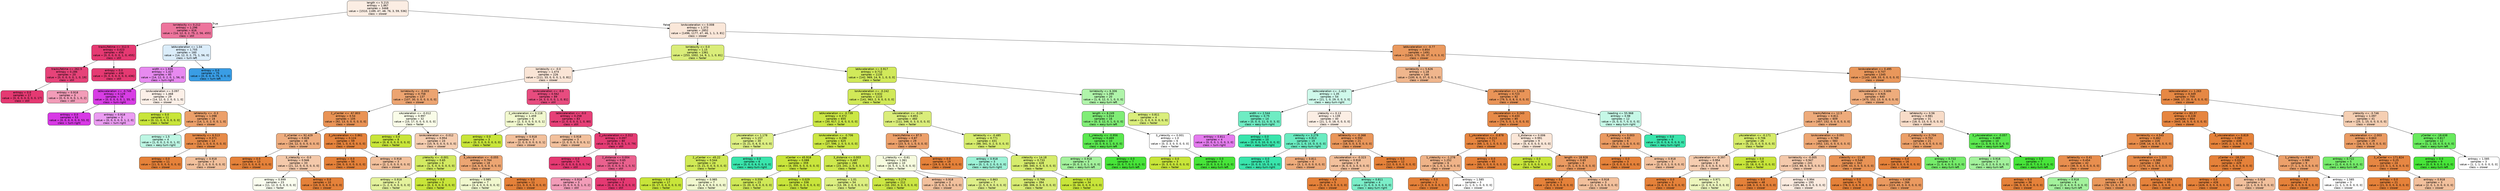 digraph Tree {
node [shape=box, style="filled, rounded", color="black", fontname=helvetica] ;
edge [fontname=helvetica] ;
0 [label="length <= 5.215\nentropy = 1.867\nsamples = 3468\nvalue = [1510, 1189, 47, 48, 76, 3, 59, 536]\nclass = slower", fillcolor="#fbede3"] ;
1 [label="lonVelocity <= 0.212\nentropy = 1.296\nsamples = 616\nvalue = [14, 12, 0, 2, 75, 2, 56, 455]\nclass = still", fillcolor="#ed749c"] ;
0 -> 1 [labeldistance=2.5, labelangle=45, headlabel="True"] ;
2 [label="trackLifetime <= 312.5\nentropy = 0.023\nsamples = 456\nvalue = [0, 0, 0, 0, 0, 1, 0, 455]\nclass = still", fillcolor="#e53972"] ;
1 -> 2 ;
3 [label="trackLifetime <= 262.5\nentropy = 0.286\nsamples = 20\nvalue = [0, 0, 0, 0, 0, 1, 0, 19]\nclass = still", fillcolor="#e64379"] ;
2 -> 3 ;
4 [label="entropy = 0.0\nsamples = 17\nvalue = [0, 0, 0, 0, 0, 0, 0, 17]\nclass = still", fillcolor="#e53972"] ;
3 -> 4 ;
5 [label="entropy = 0.918\nsamples = 3\nvalue = [0, 0, 0, 0, 0, 1, 0, 2]\nclass = still", fillcolor="#f29cb8"] ;
3 -> 5 ;
6 [label="entropy = 0.0\nsamples = 436\nvalue = [0, 0, 0, 0, 0, 0, 0, 436]\nclass = still", fillcolor="#e53972"] ;
2 -> 6 ;
7 [label="latAcceleration <= 1.04\nentropy = 1.755\nsamples = 160\nvalue = [14, 12, 0, 2, 75, 1, 56, 0]\nclass = turn-left", fillcolor="#dbedfa"] ;
1 -> 7 ;
8 [label="width <= 1.936\nentropy = 1.427\nsamples = 85\nvalue = [14, 12, 0, 2, 0, 1, 56, 0]\nclass = turn-right", fillcolor="#e78af0"] ;
7 -> 8 ;
9 [label="latAcceleration <= -0.749\nentropy = 0.129\nsamples = 56\nvalue = [0, 0, 0, 0, 0, 1, 55, 0]\nclass = turn-right", fillcolor="#d83de5"] ;
8 -> 9 ;
10 [label="entropy = 0.0\nsamples = 53\nvalue = [0, 0, 0, 0, 0, 0, 53, 0]\nclass = turn-right", fillcolor="#d739e5"] ;
9 -> 10 ;
11 [label="entropy = 0.918\nsamples = 3\nvalue = [0, 0, 0, 0, 0, 1, 2, 0]\nclass = turn-right", fillcolor="#eb9cf2"] ;
9 -> 11 ;
12 [label="lonAcceleration <= 0.097\nentropy = 1.468\nsamples = 29\nvalue = [14, 12, 0, 2, 0, 0, 1, 0]\nclass = slower", fillcolor="#fcf0e8"] ;
8 -> 12 ;
13 [label="entropy = 0.0\nsamples = 11\nvalue = [0, 11, 0, 0, 0, 0, 0, 0]\nclass = faster", fillcolor="#c8e539"] ;
12 -> 13 ;
14 [label="latVelocity <= -0.3\nentropy = 1.098\nsamples = 18\nvalue = [14, 1, 0, 2, 0, 0, 1, 0]\nclass = slower", fillcolor="#eca06a"] ;
12 -> 14 ;
15 [label="entropy = 1.5\nsamples = 4\nvalue = [1, 0, 0, 2, 0, 0, 1, 0]\nclass = easy-turn-right", fillcolor="#bdf6e3"] ;
14 -> 15 ;
16 [label="lonVelocity <= 6.513\nentropy = 0.371\nsamples = 14\nvalue = [13, 1, 0, 0, 0, 0, 0, 0]\nclass = slower", fillcolor="#e78b48"] ;
14 -> 16 ;
17 [label="entropy = 0.0\nsamples = 11\nvalue = [11, 0, 0, 0, 0, 0, 0, 0]\nclass = slower", fillcolor="#e58139"] ;
16 -> 17 ;
18 [label="entropy = 0.918\nsamples = 3\nvalue = [2, 1, 0, 0, 0, 0, 0, 0]\nclass = slower", fillcolor="#f2c09c"] ;
16 -> 18 ;
19 [label="entropy = 0.0\nsamples = 75\nvalue = [0, 0, 0, 0, 75, 0, 0, 0]\nclass = turn-left", fillcolor="#399de5"] ;
7 -> 19 ;
20 [label="lonAcceleration <= 0.008\nentropy = 1.373\nsamples = 2852\nvalue = [1496, 1177, 47, 46, 1, 1, 3, 81]\nclass = slower", fillcolor="#fae7d9"] ;
0 -> 20 [labeldistance=2.5, labelangle=-45, headlabel="False"] ;
21 [label="lonVelocity <= 0.0\nentropy = 1.15\nsamples = 1361\nvalue = [253, 1002, 14, 9, 1, 1, 0, 81]\nclass = faster", fillcolor="#daed79"] ;
20 -> 21 ;
22 [label="lonVelocity <= -0.0\nentropy = 1.474\nsamples = 226\nvalue = [111, 33, 0, 0, 0, 1, 0, 81]\nclass = slower", fillcolor="#fae5d6"] ;
21 -> 22 ;
23 [label="lonVelocity <= -0.003\nentropy = 0.758\nsamples = 137\nvalue = [107, 30, 0, 0, 0, 0, 0, 0]\nclass = slower", fillcolor="#eca471"] ;
22 -> 23 ;
24 [label="2_yCenter <= -67.803\nentropy = 0.54\nsamples = 105\nvalue = [92, 13, 0, 0, 0, 0, 0, 0]\nclass = slower", fillcolor="#e99355"] ;
23 -> 24 ;
25 [label="2_xCenter <= 92.429\nentropy = 0.828\nsamples = 46\nvalue = [34, 12, 0, 0, 0, 0, 0, 0]\nclass = slower", fillcolor="#eead7f"] ;
24 -> 25 ;
26 [label="entropy = 0.0\nsamples = 13\nvalue = [13, 0, 0, 0, 0, 0, 0, 0]\nclass = slower", fillcolor="#e58139"] ;
25 -> 26 ;
27 [label="3_xVelocity <= -0.0\nentropy = 0.946\nsamples = 33\nvalue = [21, 12, 0, 0, 0, 0, 0, 0]\nclass = slower", fillcolor="#f4c9aa"] ;
25 -> 27 ;
28 [label="entropy = 0.999\nsamples = 23\nvalue = [11, 12, 0, 0, 0, 0, 0, 0]\nclass = faster", fillcolor="#fafdef"] ;
27 -> 28 ;
29 [label="entropy = 0.0\nsamples = 10\nvalue = [10, 0, 0, 0, 0, 0, 0, 0]\nclass = slower", fillcolor="#e58139"] ;
27 -> 29 ;
30 [label="3_yAcceleration <= 0.861\nentropy = 0.124\nsamples = 59\nvalue = [58, 1, 0, 0, 0, 0, 0, 0]\nclass = slower", fillcolor="#e5833c"] ;
24 -> 30 ;
31 [label="entropy = 0.0\nsamples = 56\nvalue = [56, 0, 0, 0, 0, 0, 0, 0]\nclass = slower", fillcolor="#e58139"] ;
30 -> 31 ;
32 [label="entropy = 0.918\nsamples = 3\nvalue = [2, 1, 0, 0, 0, 0, 0, 0]\nclass = slower", fillcolor="#f2c09c"] ;
30 -> 32 ;
33 [label="xAcceleration <= -0.012\nentropy = 0.997\nsamples = 32\nvalue = [15, 17, 0, 0, 0, 0, 0, 0]\nclass = faster", fillcolor="#f9fce8"] ;
23 -> 33 ;
34 [label="entropy = 0.0\nsamples = 8\nvalue = [0, 8, 0, 0, 0, 0, 0, 0]\nclass = faster", fillcolor="#c8e539"] ;
33 -> 34 ;
35 [label="lonAcceleration <= -0.012\nentropy = 0.954\nsamples = 24\nvalue = [15, 9, 0, 0, 0, 0, 0, 0]\nclass = slower", fillcolor="#f5cdb0"] ;
33 -> 35 ;
36 [label="yVelocity <= -0.001\nentropy = 0.65\nsamples = 6\nvalue = [1, 5, 0, 0, 0, 0, 0, 0]\nclass = faster", fillcolor="#d3ea61"] ;
35 -> 36 ;
37 [label="entropy = 0.918\nsamples = 3\nvalue = [1, 2, 0, 0, 0, 0, 0, 0]\nclass = faster", fillcolor="#e4f29c"] ;
36 -> 37 ;
38 [label="entropy = 0.0\nsamples = 3\nvalue = [0, 3, 0, 0, 0, 0, 0, 0]\nclass = faster", fillcolor="#c8e539"] ;
36 -> 38 ;
39 [label="3_xAcceleration <= -0.055\nentropy = 0.764\nsamples = 18\nvalue = [14, 4, 0, 0, 0, 0, 0, 0]\nclass = slower", fillcolor="#eca572"] ;
35 -> 39 ;
40 [label="entropy = 0.985\nsamples = 7\nvalue = [3, 4, 0, 0, 0, 0, 0, 0]\nclass = faster", fillcolor="#f1f8ce"] ;
39 -> 40 ;
41 [label="entropy = 0.0\nsamples = 11\nvalue = [11, 0, 0, 0, 0, 0, 0, 0]\nclass = slower", fillcolor="#e58139"] ;
39 -> 41 ;
42 [label="lonAcceleration <= -0.0\nentropy = 0.562\nsamples = 89\nvalue = [4, 3, 0, 0, 0, 1, 0, 81]\nclass = still", fillcolor="#e74c7f"] ;
22 -> 42 ;
43 [label="2_xAcceleration <= 0.118\nentropy = 1.459\nsamples = 6\nvalue = [2, 3, 0, 0, 0, 0, 0, 1]\nclass = faster", fillcolor="#f1f8ce"] ;
42 -> 43 ;
44 [label="entropy = 0.0\nsamples = 3\nvalue = [0, 3, 0, 0, 0, 0, 0, 0]\nclass = faster", fillcolor="#c8e539"] ;
43 -> 44 ;
45 [label="entropy = 0.918\nsamples = 3\nvalue = [2, 0, 0, 0, 0, 0, 0, 1]\nclass = slower", fillcolor="#f2c09c"] ;
43 -> 45 ;
46 [label="latAcceleration <= -0.0\nentropy = 0.258\nsamples = 83\nvalue = [2, 0, 0, 0, 0, 1, 0, 80]\nclass = still", fillcolor="#e64077"] ;
42 -> 46 ;
47 [label="entropy = 0.918\nsamples = 3\nvalue = [2, 0, 0, 0, 0, 0, 0, 1]\nclass = slower", fillcolor="#f2c09c"] ;
46 -> 47 ;
48 [label="2_yAcceleration <= 0.312\nentropy = 0.097\nsamples = 80\nvalue = [0, 0, 0, 0, 0, 1, 0, 79]\nclass = still", fillcolor="#e53c74"] ;
46 -> 48 ;
49 [label="entropy = 0.0\nsamples = 74\nvalue = [0, 0, 0, 0, 0, 0, 0, 74]\nclass = still", fillcolor="#e53972"] ;
48 -> 49 ;
50 [label="2_distance <= 0.004\nentropy = 0.65\nsamples = 6\nvalue = [0, 0, 0, 0, 0, 1, 0, 5]\nclass = still", fillcolor="#ea618e"] ;
48 -> 50 ;
51 [label="entropy = 0.918\nsamples = 3\nvalue = [0, 0, 0, 0, 0, 1, 0, 2]\nclass = still", fillcolor="#f29cb8"] ;
50 -> 51 ;
52 [label="entropy = 0.0\nsamples = 3\nvalue = [0, 0, 0, 0, 0, 0, 0, 3]\nclass = still", fillcolor="#e53972"] ;
50 -> 52 ;
53 [label="latAcceleration <= 0.917\nentropy = 0.712\nsamples = 1135\nvalue = [142, 969, 14, 9, 1, 0, 0, 0]\nclass = faster", fillcolor="#d1e95a"] ;
21 -> 53 ;
54 [label="lonAcceleration <= -0.242\nentropy = 0.632\nsamples = 1115\nvalue = [141, 963, 2, 9, 0, 0, 0, 0]\nclass = faster", fillcolor="#d1e958"] ;
53 -> 54 ;
55 [label="latAcceleration <= -0.739\nentropy = 0.372\nsamples = 655\nvalue = [30, 617, 2, 6, 0, 0, 0, 0]\nclass = faster", fillcolor="#cbe745"] ;
54 -> 55 ;
56 [label="yAcceleration <= 1.178\nentropy = 1.157\nsamples = 30\nvalue = [3, 21, 0, 6, 0, 0, 0, 0]\nclass = faster", fillcolor="#ddef83"] ;
55 -> 56 ;
57 [label="2_yCenter <= -45.22\nentropy = 0.544\nsamples = 24\nvalue = [3, 21, 0, 0, 0, 0, 0, 0]\nclass = faster", fillcolor="#d0e955"] ;
56 -> 57 ;
58 [label="entropy = 0.0\nsamples = 17\nvalue = [0, 17, 0, 0, 0, 0, 0, 0]\nclass = faster", fillcolor="#c8e539"] ;
57 -> 58 ;
59 [label="entropy = 0.985\nsamples = 7\nvalue = [3, 4, 0, 0, 0, 0, 0, 0]\nclass = faster", fillcolor="#f1f8ce"] ;
57 -> 59 ;
60 [label="entropy = 0.0\nsamples = 6\nvalue = [0, 0, 0, 6, 0, 0, 0, 0]\nclass = easy-turn-right", fillcolor="#39e5ac"] ;
56 -> 60 ;
61 [label="lonAcceleration <= -0.706\nentropy = 0.288\nsamples = 625\nvalue = [27, 596, 2, 0, 0, 0, 0, 0]\nclass = faster", fillcolor="#cbe643"] ;
55 -> 61 ;
62 [label="xCenter <= 45.918\nentropy = 0.088\nsamples = 359\nvalue = [4, 355, 0, 0, 0, 0, 0, 0]\nclass = faster", fillcolor="#c9e53b"] ;
61 -> 62 ;
63 [label="entropy = 0.559\nsamples = 23\nvalue = [3, 20, 0, 0, 0, 0, 0, 0]\nclass = faster", fillcolor="#d0e957"] ;
62 -> 63 ;
64 [label="entropy = 0.029\nsamples = 336\nvalue = [1, 335, 0, 0, 0, 0, 0, 0]\nclass = faster", fillcolor="#c8e53a"] ;
62 -> 64 ;
65 [label="3_distance <= 0.003\nentropy = 0.487\nsamples = 266\nvalue = [23, 241, 2, 0, 0, 0, 0, 0]\nclass = faster", fillcolor="#cee84d"] ;
61 -> 65 ;
66 [label="entropy = 1.01\nsamples = 54\nvalue = [13, 39, 2, 0, 0, 0, 0, 0]\nclass = faster", fillcolor="#dcef81"] ;
65 -> 66 ;
67 [label="entropy = 0.274\nsamples = 212\nvalue = [10, 202, 0, 0, 0, 0, 0, 0]\nclass = faster", fillcolor="#cbe643"] ;
65 -> 67 ;
68 [label="xAcceleration <= -0.24\nentropy = 0.851\nsamples = 460\nvalue = [111, 346, 0, 3, 0, 0, 0, 0]\nclass = faster", fillcolor="#daed7a"] ;
54 -> 68 ;
69 [label="trackLifetime <= 87.5\nentropy = 0.87\nsamples = 29\nvalue = [23, 5, 0, 1, 0, 0, 0, 0]\nclass = slower", fillcolor="#eca06a"] ;
68 -> 69 ;
70 [label="1_yVelocity <= -0.61\nentropy = 1.361\nsamples = 10\nvalue = [4, 5, 0, 1, 0, 0, 0, 0]\nclass = faster", fillcolor="#f6fbde"] ;
69 -> 70 ;
71 [label="entropy = 0.918\nsamples = 3\nvalue = [2, 0, 0, 1, 0, 0, 0, 0]\nclass = slower", fillcolor="#f2c09c"] ;
70 -> 71 ;
72 [label="entropy = 0.863\nsamples = 7\nvalue = [2, 5, 0, 0, 0, 0, 0, 0]\nclass = faster", fillcolor="#deef88"] ;
70 -> 72 ;
73 [label="entropy = 0.0\nsamples = 19\nvalue = [19, 0, 0, 0, 0, 0, 0, 0]\nclass = slower", fillcolor="#e58139"] ;
69 -> 73 ;
74 [label="latVelocity <= -0.485\nentropy = 0.771\nsamples = 431\nvalue = [88, 341, 0, 2, 0, 0, 0, 0]\nclass = faster", fillcolor="#d6ec6d"] ;
68 -> 74 ;
75 [label="entropy = 0.918\nsamples = 3\nvalue = [0, 1, 0, 2, 0, 0, 0, 0]\nclass = easy-turn-right", fillcolor="#9cf2d6"] ;
74 -> 75 ;
76 [label="xVelocity <= 14.18\nentropy = 0.733\nsamples = 428\nvalue = [88, 340, 0, 0, 0, 0, 0, 0]\nclass = faster", fillcolor="#d6ec6c"] ;
74 -> 76 ;
77 [label="entropy = 0.766\nsamples = 394\nvalue = [88, 306, 0, 0, 0, 0, 0, 0]\nclass = faster", fillcolor="#d8ec72"] ;
76 -> 77 ;
78 [label="entropy = 0.0\nsamples = 34\nvalue = [0, 34, 0, 0, 0, 0, 0, 0]\nclass = faster", fillcolor="#c8e539"] ;
76 -> 78 ;
79 [label="lonVelocity <= 6.306\nentropy = 1.395\nsamples = 20\nvalue = [1, 6, 12, 0, 1, 0, 0, 0]\nclass = easy-turn-left", fillcolor="#b0f4aa"] ;
53 -> 79 ;
80 [label="length <= 8.249\nentropy = 1.014\nsamples = 16\nvalue = [0, 3, 12, 0, 1, 0, 0, 0]\nclass = easy-turn-left", fillcolor="#80ed76"] ;
79 -> 80 ;
81 [label="1_yVelocity <= -0.956\nentropy = 0.469\nsamples = 10\nvalue = [0, 0, 9, 0, 1, 0, 0, 0]\nclass = easy-turn-left", fillcolor="#5be84f"] ;
80 -> 81 ;
82 [label="entropy = 0.918\nsamples = 3\nvalue = [0, 0, 2, 0, 1, 0, 0, 0]\nclass = easy-turn-left", fillcolor="#a3f29c"] ;
81 -> 82 ;
83 [label="entropy = 0.0\nsamples = 7\nvalue = [0, 0, 7, 0, 0, 0, 0, 0]\nclass = easy-turn-left", fillcolor="#47e539"] ;
81 -> 83 ;
84 [label="3_yVelocity <= 0.001\nentropy = 1.0\nsamples = 6\nvalue = [0, 3, 3, 0, 0, 0, 0, 0]\nclass = faster", fillcolor="#ffffff"] ;
80 -> 84 ;
85 [label="entropy = 0.0\nsamples = 3\nvalue = [0, 3, 0, 0, 0, 0, 0, 0]\nclass = faster", fillcolor="#c8e539"] ;
84 -> 85 ;
86 [label="entropy = 0.0\nsamples = 3\nvalue = [0, 0, 3, 0, 0, 0, 0, 0]\nclass = easy-turn-left", fillcolor="#47e539"] ;
84 -> 86 ;
87 [label="entropy = 0.811\nsamples = 4\nvalue = [1, 3, 0, 0, 0, 0, 0, 0]\nclass = faster", fillcolor="#daee7b"] ;
79 -> 87 ;
88 [label="latAcceleration <= -0.77\nentropy = 0.854\nsamples = 1491\nvalue = [1243, 175, 33, 37, 0, 0, 3, 0]\nclass = slower", fillcolor="#ea995e"] ;
20 -> 88 ;
89 [label="lonVelocity <= 5.626\nentropy = 1.18\nsamples = 146\nvalue = [100, 6, 0, 37, 0, 0, 3, 0]\nclass = slower", fillcolor="#f0b68d"] ;
88 -> 89 ;
90 [label="latAcceleration <= -1.423\nentropy = 1.35\nsamples = 54\nvalue = [21, 1, 0, 29, 0, 0, 3, 0]\nclass = easy-turn-right", fillcolor="#cff9eb"] ;
89 -> 90 ;
91 [label="width <= 2.544\nentropy = 0.75\nsamples = 14\nvalue = [0, 0, 0, 11, 0, 0, 3, 0]\nclass = easy-turn-right", fillcolor="#6fecc3"] ;
90 -> 91 ;
92 [label="entropy = 0.811\nsamples = 4\nvalue = [0, 0, 0, 1, 0, 0, 3, 0]\nclass = turn-right", fillcolor="#e47bee"] ;
91 -> 92 ;
93 [label="entropy = 0.0\nsamples = 10\nvalue = [0, 0, 0, 10, 0, 0, 0, 0]\nclass = easy-turn-right", fillcolor="#39e5ac"] ;
91 -> 93 ;
94 [label="yVelocity <= 0.13\nentropy = 1.139\nsamples = 40\nvalue = [21, 1, 0, 18, 0, 0, 0, 0]\nclass = slower", fillcolor="#fbeee4"] ;
90 -> 94 ;
95 [label="xVelocity <= 3.279\nentropy = 0.913\nsamples = 19\nvalue = [3, 1, 0, 15, 0, 0, 0, 0]\nclass = easy-turn-right", fillcolor="#6aecc1"] ;
94 -> 95 ;
96 [label="entropy = 0.0\nsamples = 15\nvalue = [0, 0, 0, 15, 0, 0, 0, 0]\nclass = easy-turn-right", fillcolor="#39e5ac"] ;
95 -> 96 ;
97 [label="entropy = 0.811\nsamples = 4\nvalue = [3, 1, 0, 0, 0, 0, 0, 0]\nclass = slower", fillcolor="#eeab7b"] ;
95 -> 97 ;
98 [label="latVelocity <= -0.368\nentropy = 0.592\nsamples = 21\nvalue = [18, 0, 0, 3, 0, 0, 0, 0]\nclass = slower", fillcolor="#e9965a"] ;
94 -> 98 ;
99 [label="xAcceleration <= -0.323\nentropy = 0.918\nsamples = 9\nvalue = [6, 0, 0, 3, 0, 0, 0, 0]\nclass = slower", fillcolor="#f2c09c"] ;
98 -> 99 ;
100 [label="entropy = 0.0\nsamples = 5\nvalue = [5, 0, 0, 0, 0, 0, 0, 0]\nclass = slower", fillcolor="#e58139"] ;
99 -> 100 ;
101 [label="entropy = 0.811\nsamples = 4\nvalue = [1, 0, 0, 3, 0, 0, 0, 0]\nclass = easy-turn-right", fillcolor="#7beec8"] ;
99 -> 101 ;
102 [label="entropy = 0.0\nsamples = 12\nvalue = [12, 0, 0, 0, 0, 0, 0, 0]\nclass = slower", fillcolor="#e58139"] ;
98 -> 102 ;
103 [label="yAcceleration <= 1.619\nentropy = 0.723\nsamples = 92\nvalue = [79, 5, 0, 8, 0, 0, 0, 0]\nclass = slower", fillcolor="#e99458"] ;
89 -> 103 ;
104 [label="xAcceleration <= 0.243\nentropy = 0.433\nsamples = 80\nvalue = [74, 5, 0, 1, 0, 0, 0, 0]\nclass = slower", fillcolor="#e78b49"] ;
103 -> 104 ;
105 [label="1_yAcceleration <= -0.878\nentropy = 0.213\nsamples = 71\nvalue = [69, 1, 0, 1, 0, 0, 0, 0]\nclass = slower", fillcolor="#e6853f"] ;
104 -> 105 ;
106 [label="1_xVelocity <= -1.278\nentropy = 1.252\nsamples = 6\nvalue = [4, 1, 0, 1, 0, 0, 0, 0]\nclass = slower", fillcolor="#efb388"] ;
105 -> 106 ;
107 [label="entropy = 0.0\nsamples = 3\nvalue = [3, 0, 0, 0, 0, 0, 0, 0]\nclass = slower", fillcolor="#e58139"] ;
106 -> 107 ;
108 [label="entropy = 1.585\nsamples = 3\nvalue = [1, 1, 0, 1, 0, 0, 0, 0]\nclass = slower", fillcolor="#ffffff"] ;
106 -> 108 ;
109 [label="entropy = 0.0\nsamples = 65\nvalue = [65, 0, 0, 0, 0, 0, 0, 0]\nclass = slower", fillcolor="#e58139"] ;
105 -> 109 ;
110 [label="3_distance <= 0.006\nentropy = 0.991\nsamples = 9\nvalue = [5, 4, 0, 0, 0, 0, 0, 0]\nclass = slower", fillcolor="#fae6d7"] ;
104 -> 110 ;
111 [label="entropy = 0.0\nsamples = 3\nvalue = [0, 3, 0, 0, 0, 0, 0, 0]\nclass = faster", fillcolor="#c8e539"] ;
110 -> 111 ;
112 [label="length <= 18.928\nentropy = 0.65\nsamples = 6\nvalue = [5, 1, 0, 0, 0, 0, 0, 0]\nclass = slower", fillcolor="#ea9a61"] ;
110 -> 112 ;
113 [label="entropy = 0.0\nsamples = 3\nvalue = [3, 0, 0, 0, 0, 0, 0, 0]\nclass = slower", fillcolor="#e58139"] ;
112 -> 113 ;
114 [label="entropy = 0.918\nsamples = 3\nvalue = [2, 1, 0, 0, 0, 0, 0, 0]\nclass = slower", fillcolor="#f2c09c"] ;
112 -> 114 ;
115 [label="heading <= 55.968\nentropy = 0.98\nsamples = 12\nvalue = [5, 0, 0, 7, 0, 0, 0, 0]\nclass = easy-turn-right", fillcolor="#c6f8e7"] ;
103 -> 115 ;
116 [label="3_xVelocity <= 0.003\nentropy = 0.65\nsamples = 6\nvalue = [5, 0, 0, 1, 0, 0, 0, 0]\nclass = slower", fillcolor="#ea9a61"] ;
115 -> 116 ;
117 [label="entropy = 0.0\nsamples = 3\nvalue = [3, 0, 0, 0, 0, 0, 0, 0]\nclass = slower", fillcolor="#e58139"] ;
116 -> 117 ;
118 [label="entropy = 0.918\nsamples = 3\nvalue = [2, 0, 0, 1, 0, 0, 0, 0]\nclass = slower", fillcolor="#f2c09c"] ;
116 -> 118 ;
119 [label="entropy = 0.0\nsamples = 6\nvalue = [0, 0, 0, 6, 0, 0, 0, 0]\nclass = easy-turn-right", fillcolor="#39e5ac"] ;
115 -> 119 ;
120 [label="lonAcceleration <= 0.495\nentropy = 0.707\nsamples = 1345\nvalue = [1143, 169, 33, 0, 0, 0, 0, 0]\nclass = slower", fillcolor="#e9975b"] ;
88 -> 120 ;
121 [label="latAcceleration <= 0.606\nentropy = 0.926\nsamples = 640\nvalue = [475, 152, 13, 0, 0, 0, 0, 0]\nclass = slower", fillcolor="#eeac7c"] ;
120 -> 121 ;
122 [label="trackLifetime <= 12.5\nentropy = 0.811\nsamples = 609\nvalue = [457, 152, 0, 0, 0, 0, 0, 0]\nclass = slower", fillcolor="#eeab7b"] ;
121 -> 122 ;
123 [label="yAcceleration <= -0.171\nentropy = 0.706\nsamples = 26\nvalue = [5, 21, 0, 0, 0, 0, 0, 0]\nclass = faster", fillcolor="#d5eb68"] ;
122 -> 123 ;
124 [label="yAcceleration <= -0.397\nentropy = 0.954\nsamples = 8\nvalue = [5, 3, 0, 0, 0, 0, 0, 0]\nclass = slower", fillcolor="#f5cdb0"] ;
123 -> 124 ;
125 [label="entropy = 0.0\nsamples = 3\nvalue = [3, 0, 0, 0, 0, 0, 0, 0]\nclass = slower", fillcolor="#e58139"] ;
124 -> 125 ;
126 [label="entropy = 0.971\nsamples = 5\nvalue = [2, 3, 0, 0, 0, 0, 0, 0]\nclass = faster", fillcolor="#edf6bd"] ;
124 -> 126 ;
127 [label="entropy = 0.0\nsamples = 18\nvalue = [0, 18, 0, 0, 0, 0, 0, 0]\nclass = faster", fillcolor="#c8e539"] ;
123 -> 127 ;
128 [label="lonAcceleration <= 0.091\nentropy = 0.769\nsamples = 583\nvalue = [452, 131, 0, 0, 0, 0, 0, 0]\nclass = slower", fillcolor="#eda672"] ;
122 -> 128 ;
129 [label="lonVelocity <= -0.005\nentropy = 0.947\nsamples = 241\nvalue = [153, 88, 0, 0, 0, 0, 0, 0]\nclass = slower", fillcolor="#f4c9ab"] ;
128 -> 129 ;
130 [label="entropy = 0.0\nsamples = 48\nvalue = [48, 0, 0, 0, 0, 0, 0, 0]\nclass = slower", fillcolor="#e58139"] ;
129 -> 130 ;
131 [label="entropy = 0.994\nsamples = 193\nvalue = [105, 88, 0, 0, 0, 0, 0, 0]\nclass = slower", fillcolor="#fbebdf"] ;
129 -> 131 ;
132 [label="xVelocity <= -11.45\nentropy = 0.546\nsamples = 342\nvalue = [299, 43, 0, 0, 0, 0, 0, 0]\nclass = slower", fillcolor="#e99355"] ;
128 -> 132 ;
133 [label="entropy = 0.0\nsamples = 76\nvalue = [76, 0, 0, 0, 0, 0, 0, 0]\nclass = slower", fillcolor="#e58139"] ;
132 -> 133 ;
134 [label="entropy = 0.638\nsamples = 266\nvalue = [223, 43, 0, 0, 0, 0, 0, 0]\nclass = slower", fillcolor="#ea995f"] ;
132 -> 134 ;
135 [label="latVelocity <= 0.56\nentropy = 0.981\nsamples = 31\nvalue = [18, 0, 13, 0, 0, 0, 0, 0]\nclass = slower", fillcolor="#f8dcc8"] ;
121 -> 135 ;
136 [label="2_xVelocity <= 0.704\nentropy = 0.702\nsamples = 21\nvalue = [17, 0, 4, 0, 0, 0, 0, 0]\nclass = slower", fillcolor="#eb9f68"] ;
135 -> 136 ;
137 [label="entropy = 0.0\nsamples = 16\nvalue = [16, 0, 0, 0, 0, 0, 0, 0]\nclass = slower", fillcolor="#e58139"] ;
136 -> 137 ;
138 [label="entropy = 0.722\nsamples = 5\nvalue = [1, 0, 4, 0, 0, 0, 0, 0]\nclass = easy-turn-left", fillcolor="#75ec6a"] ;
136 -> 138 ;
139 [label="3_yAcceleration <= -0.057\nentropy = 0.469\nsamples = 10\nvalue = [1, 0, 9, 0, 0, 0, 0, 0]\nclass = easy-turn-left", fillcolor="#5be84f"] ;
135 -> 139 ;
140 [label="entropy = 0.918\nsamples = 3\nvalue = [1, 0, 2, 0, 0, 0, 0, 0]\nclass = easy-turn-left", fillcolor="#a3f29c"] ;
139 -> 140 ;
141 [label="entropy = 0.0\nsamples = 7\nvalue = [0, 0, 7, 0, 0, 0, 0, 0]\nclass = easy-turn-left", fillcolor="#47e539"] ;
139 -> 141 ;
142 [label="latAcceleration <= 1.263\nentropy = 0.349\nsamples = 705\nvalue = [668, 17, 20, 0, 0, 0, 0, 0]\nclass = slower", fillcolor="#e68844"] ;
120 -> 142 ;
143 [label="xCenter <= 83.37\nentropy = 0.228\nsamples = 664\nvalue = [643, 16, 5, 0, 0, 0, 0, 0]\nclass = slower", fillcolor="#e6853f"] ;
142 -> 143 ;
144 [label="lonVelocity <= 4.545\nentropy = 0.462\nsamples = 226\nvalue = [208, 14, 4, 0, 0, 0, 0, 0]\nclass = slower", fillcolor="#e78c4a"] ;
143 -> 144 ;
145 [label="latVelocity <= 0.41\nentropy = 0.454\nsamples = 42\nvalue = [38, 0, 4, 0, 0, 0, 0, 0]\nclass = slower", fillcolor="#e88e4e"] ;
144 -> 145 ;
146 [label="entropy = 0.0\nsamples = 36\nvalue = [36, 0, 0, 0, 0, 0, 0, 0]\nclass = slower", fillcolor="#e58139"] ;
145 -> 146 ;
147 [label="entropy = 0.918\nsamples = 6\nvalue = [2, 0, 4, 0, 0, 0, 0, 0]\nclass = easy-turn-left", fillcolor="#a3f29c"] ;
145 -> 147 ;
148 [label="lonAcceleration <= 1.223\nentropy = 0.388\nsamples = 184\nvalue = [170, 14, 0, 0, 0, 0, 0, 0]\nclass = slower", fillcolor="#e78b49"] ;
144 -> 148 ;
149 [label="entropy = 0.6\nsamples = 89\nvalue = [76, 13, 0, 0, 0, 0, 0, 0]\nclass = slower", fillcolor="#e9975b"] ;
148 -> 149 ;
150 [label="entropy = 0.084\nsamples = 95\nvalue = [94, 1, 0, 0, 0, 0, 0, 0]\nclass = slower", fillcolor="#e5823b"] ;
148 -> 150 ;
151 [label="3_xAcceleration <= 0.819\nentropy = 0.065\nsamples = 438\nvalue = [435, 2, 1, 0, 0, 0, 0, 0]\nclass = slower", fillcolor="#e5823a"] ;
143 -> 151 ;
152 [label="yCenter <= -18.224\nentropy = 0.024\nsamples = 429\nvalue = [428, 1, 0, 0, 0, 0, 0, 0]\nclass = slower", fillcolor="#e58139"] ;
151 -> 152 ;
153 [label="entropy = 0.0\nsamples = 426\nvalue = [426, 0, 0, 0, 0, 0, 0, 0]\nclass = slower", fillcolor="#e58139"] ;
152 -> 153 ;
154 [label="entropy = 0.918\nsamples = 3\nvalue = [2, 1, 0, 0, 0, 0, 0, 0]\nclass = slower", fillcolor="#f2c09c"] ;
152 -> 154 ;
155 [label="1_yVelocity <= 0.613\nentropy = 0.986\nsamples = 9\nvalue = [7, 1, 1, 0, 0, 0, 0, 0]\nclass = slower", fillcolor="#eca06a"] ;
151 -> 155 ;
156 [label="entropy = 0.0\nsamples = 6\nvalue = [6, 0, 0, 0, 0, 0, 0, 0]\nclass = slower", fillcolor="#e58139"] ;
155 -> 156 ;
157 [label="entropy = 1.585\nsamples = 3\nvalue = [1, 1, 1, 0, 0, 0, 0, 0]\nclass = slower", fillcolor="#ffffff"] ;
155 -> 157 ;
158 [label="yVelocity <= -3.746\nentropy = 1.097\nsamples = 41\nvalue = [25, 1, 15, 0, 0, 0, 0, 0]\nclass = slower", fillcolor="#f5cfb3"] ;
142 -> 158 ;
159 [label="xAcceleration <= -2.003\nentropy = 0.663\nsamples = 29\nvalue = [24, 0, 5, 0, 0, 0, 0, 0]\nclass = slower", fillcolor="#ea9b62"] ;
158 -> 159 ;
160 [label="entropy = 0.722\nsamples = 5\nvalue = [1, 0, 4, 0, 0, 0, 0, 0]\nclass = easy-turn-left", fillcolor="#75ec6a"] ;
159 -> 160 ;
161 [label="3_xCenter <= 171.824\nentropy = 0.25\nsamples = 24\nvalue = [23, 0, 1, 0, 0, 0, 0, 0]\nclass = slower", fillcolor="#e68642"] ;
159 -> 161 ;
162 [label="entropy = 0.0\nsamples = 21\nvalue = [21, 0, 0, 0, 0, 0, 0, 0]\nclass = slower", fillcolor="#e58139"] ;
161 -> 162 ;
163 [label="entropy = 0.918\nsamples = 3\nvalue = [2, 0, 1, 0, 0, 0, 0, 0]\nclass = slower", fillcolor="#f2c09c"] ;
161 -> 163 ;
164 [label="yCenter <= -18.638\nentropy = 0.817\nsamples = 12\nvalue = [1, 1, 10, 0, 0, 0, 0, 0]\nclass = easy-turn-left", fillcolor="#68ea5d"] ;
158 -> 164 ;
165 [label="entropy = 0.0\nsamples = 9\nvalue = [0, 0, 9, 0, 0, 0, 0, 0]\nclass = easy-turn-left", fillcolor="#47e539"] ;
164 -> 165 ;
166 [label="entropy = 1.585\nsamples = 3\nvalue = [1, 1, 1, 0, 0, 0, 0, 0]\nclass = slower", fillcolor="#ffffff"] ;
164 -> 166 ;
}